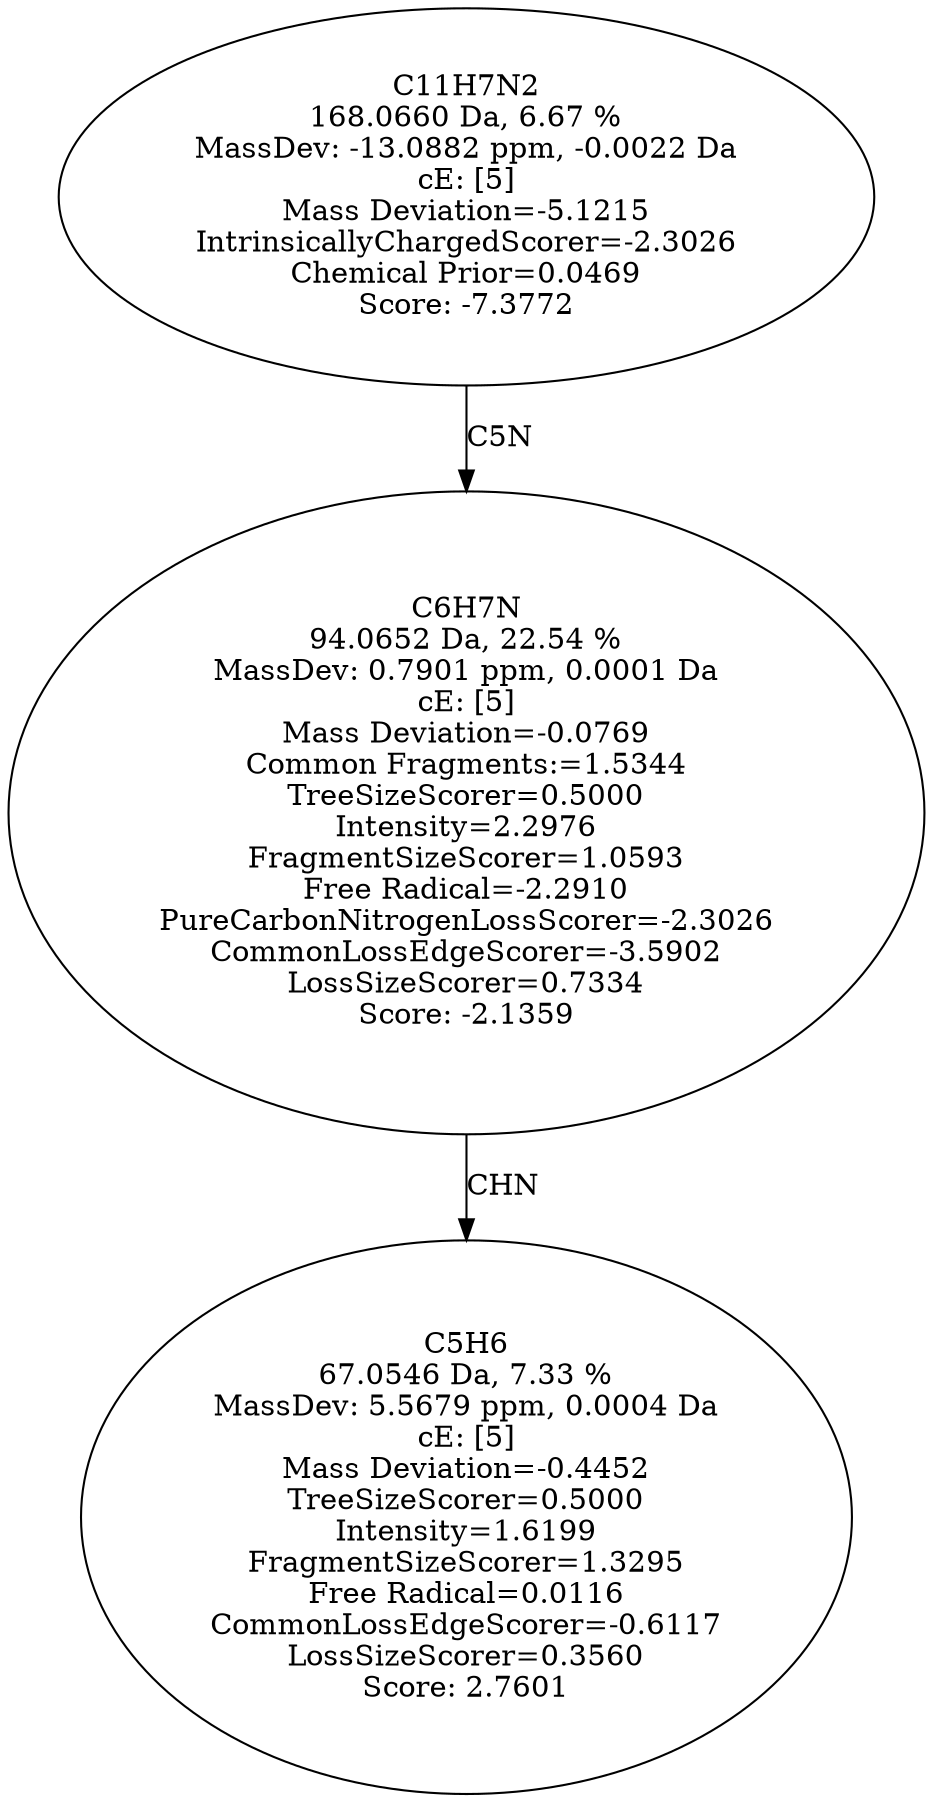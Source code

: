 strict digraph {
v1 [label="C5H6\n67.0546 Da, 7.33 %\nMassDev: 5.5679 ppm, 0.0004 Da\ncE: [5]\nMass Deviation=-0.4452\nTreeSizeScorer=0.5000\nIntensity=1.6199\nFragmentSizeScorer=1.3295\nFree Radical=0.0116\nCommonLossEdgeScorer=-0.6117\nLossSizeScorer=0.3560\nScore: 2.7601"];
v2 [label="C6H7N\n94.0652 Da, 22.54 %\nMassDev: 0.7901 ppm, 0.0001 Da\ncE: [5]\nMass Deviation=-0.0769\nCommon Fragments:=1.5344\nTreeSizeScorer=0.5000\nIntensity=2.2976\nFragmentSizeScorer=1.0593\nFree Radical=-2.2910\nPureCarbonNitrogenLossScorer=-2.3026\nCommonLossEdgeScorer=-3.5902\nLossSizeScorer=0.7334\nScore: -2.1359"];
v3 [label="C11H7N2\n168.0660 Da, 6.67 %\nMassDev: -13.0882 ppm, -0.0022 Da\ncE: [5]\nMass Deviation=-5.1215\nIntrinsicallyChargedScorer=-2.3026\nChemical Prior=0.0469\nScore: -7.3772"];
v2 -> v1 [label="CHN"];
v3 -> v2 [label="C5N"];
}